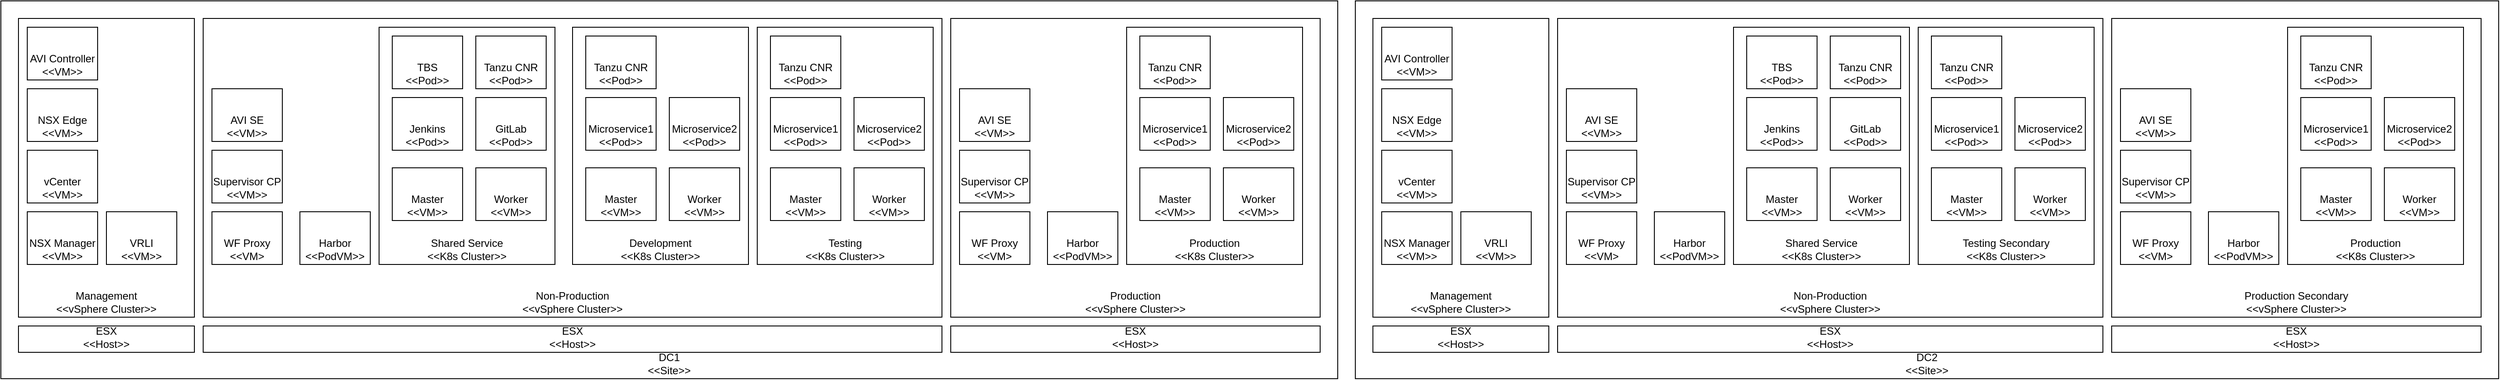 <mxfile version="14.9.8"><diagram id="qAm4BBfvQx0zoS3KFt7O" name="Page-1"><mxGraphModel dx="1828" dy="1182" grid="1" gridSize="10" guides="1" tooltips="1" connect="1" arrows="1" fold="1" page="1" pageScale="1" pageWidth="827" pageHeight="1169" math="0" shadow="0"><root><mxCell id="0"/><mxCell id="1" parent="0"/><mxCell id="jFQtCFHf7RdMypHE_TrT-1" value="DC1&lt;br&gt;&amp;lt;&amp;lt;Site&amp;gt;&amp;gt;" style="rounded=0;whiteSpace=wrap;html=1;verticalAlign=bottom;" vertex="1" parent="1"><mxGeometry x="40" y="40" width="1520" height="430" as="geometry"/></mxCell><mxCell id="jFQtCFHf7RdMypHE_TrT-2" value="Management &lt;br&gt;&amp;lt;&amp;lt;vSphere Cluster&amp;gt;&amp;gt;" style="rounded=0;whiteSpace=wrap;html=1;horizontal=1;verticalAlign=bottom;" vertex="1" parent="1"><mxGeometry x="60" y="60" width="200" height="340" as="geometry"/></mxCell><mxCell id="jFQtCFHf7RdMypHE_TrT-3" value="ESX&lt;br&gt;&amp;lt;&amp;lt;Host&amp;gt;&amp;gt;" style="rounded=0;whiteSpace=wrap;html=1;verticalAlign=bottom;" vertex="1" parent="1"><mxGeometry x="60" y="410" width="200" height="30" as="geometry"/></mxCell><mxCell id="jFQtCFHf7RdMypHE_TrT-4" value="ESX&lt;br&gt;&amp;lt;&amp;lt;Host&amp;gt;&amp;gt;" style="rounded=0;whiteSpace=wrap;html=1;verticalAlign=bottom;" vertex="1" parent="1"><mxGeometry x="270" y="410" width="840" height="30" as="geometry"/></mxCell><mxCell id="jFQtCFHf7RdMypHE_TrT-6" value="vCenter&lt;br&gt;&amp;lt;&amp;lt;VM&amp;gt;&amp;gt;" style="rounded=0;whiteSpace=wrap;html=1;verticalAlign=bottom;" vertex="1" parent="1"><mxGeometry x="70" y="210" width="80" height="60" as="geometry"/></mxCell><mxCell id="jFQtCFHf7RdMypHE_TrT-7" value="NSX Manager&lt;br&gt;&amp;lt;&amp;lt;VM&amp;gt;&amp;gt;" style="rounded=0;whiteSpace=wrap;html=1;verticalAlign=bottom;" vertex="1" parent="1"><mxGeometry x="70" y="280" width="80" height="60" as="geometry"/></mxCell><mxCell id="jFQtCFHf7RdMypHE_TrT-8" value="NSX Edge&lt;br&gt;&amp;lt;&amp;lt;VM&amp;gt;&amp;gt;" style="rounded=0;whiteSpace=wrap;html=1;verticalAlign=bottom;" vertex="1" parent="1"><mxGeometry x="70" y="140" width="80" height="60" as="geometry"/></mxCell><mxCell id="jFQtCFHf7RdMypHE_TrT-9" value="AVI Controller&lt;br&gt;&amp;lt;&amp;lt;VM&amp;gt;&amp;gt;" style="rounded=0;whiteSpace=wrap;html=1;verticalAlign=bottom;" vertex="1" parent="1"><mxGeometry x="70" y="70" width="80" height="60" as="geometry"/></mxCell><mxCell id="jFQtCFHf7RdMypHE_TrT-10" value="VRLI&lt;br&gt;&amp;lt;&amp;lt;VM&amp;gt;&amp;gt;" style="rounded=0;whiteSpace=wrap;html=1;verticalAlign=bottom;" vertex="1" parent="1"><mxGeometry x="160" y="280" width="80" height="60" as="geometry"/></mxCell><mxCell id="jFQtCFHf7RdMypHE_TrT-11" value="Non-Production&lt;br&gt;&amp;lt;&amp;lt;vSphere Cluster&amp;gt;&amp;gt;" style="rounded=0;whiteSpace=wrap;html=1;horizontal=1;verticalAlign=bottom;" vertex="1" parent="1"><mxGeometry x="270" y="60" width="840" height="340" as="geometry"/></mxCell><mxCell id="jFQtCFHf7RdMypHE_TrT-12" value="WF Proxy&lt;br&gt;&amp;lt;&amp;lt;VM&amp;gt;" style="rounded=0;whiteSpace=wrap;html=1;verticalAlign=bottom;" vertex="1" parent="1"><mxGeometry x="280" y="280" width="80" height="60" as="geometry"/></mxCell><mxCell id="jFQtCFHf7RdMypHE_TrT-13" value="Supervisor CP&lt;br&gt;&amp;lt;&amp;lt;VM&amp;gt;&amp;gt;" style="rounded=0;whiteSpace=wrap;html=1;verticalAlign=bottom;" vertex="1" parent="1"><mxGeometry x="280" y="210" width="80" height="60" as="geometry"/></mxCell><mxCell id="jFQtCFHf7RdMypHE_TrT-14" value="Harbor&lt;br&gt;&amp;lt;&amp;lt;PodVM&amp;gt;&amp;gt;" style="rounded=0;whiteSpace=wrap;html=1;verticalAlign=bottom;" vertex="1" parent="1"><mxGeometry x="380" y="280" width="80" height="60" as="geometry"/></mxCell><mxCell id="jFQtCFHf7RdMypHE_TrT-15" value="AVI SE&lt;br&gt;&amp;lt;&amp;lt;VM&amp;gt;&amp;gt;" style="rounded=0;whiteSpace=wrap;html=1;verticalAlign=bottom;" vertex="1" parent="1"><mxGeometry x="280" y="140" width="80" height="60" as="geometry"/></mxCell><mxCell id="jFQtCFHf7RdMypHE_TrT-16" value="Shared Service&lt;br&gt;&amp;lt;&amp;lt;K8s Cluster&amp;gt;&amp;gt;" style="rounded=0;whiteSpace=wrap;html=1;verticalAlign=bottom;" vertex="1" parent="1"><mxGeometry x="470" y="70" width="200" height="270" as="geometry"/></mxCell><mxCell id="jFQtCFHf7RdMypHE_TrT-17" value="Master&lt;br&gt;&amp;lt;&amp;lt;VM&amp;gt;&amp;gt;" style="rounded=0;whiteSpace=wrap;html=1;verticalAlign=bottom;" vertex="1" parent="1"><mxGeometry x="485" y="230" width="80" height="60" as="geometry"/></mxCell><mxCell id="jFQtCFHf7RdMypHE_TrT-18" value="Worker&lt;br&gt;&amp;lt;&amp;lt;VM&amp;gt;&amp;gt;" style="rounded=0;whiteSpace=wrap;html=1;verticalAlign=bottom;" vertex="1" parent="1"><mxGeometry x="580" y="230" width="80" height="60" as="geometry"/></mxCell><mxCell id="jFQtCFHf7RdMypHE_TrT-19" value="Jenkins&lt;br&gt;&amp;lt;&amp;lt;Pod&amp;gt;&amp;gt;" style="rounded=0;whiteSpace=wrap;html=1;verticalAlign=bottom;" vertex="1" parent="1"><mxGeometry x="485" y="150" width="80" height="60" as="geometry"/></mxCell><mxCell id="jFQtCFHf7RdMypHE_TrT-20" value="GitLab&lt;br&gt;&amp;lt;&amp;lt;Pod&amp;gt;&amp;gt;" style="rounded=0;whiteSpace=wrap;html=1;verticalAlign=bottom;" vertex="1" parent="1"><mxGeometry x="580" y="150" width="80" height="60" as="geometry"/></mxCell><mxCell id="jFQtCFHf7RdMypHE_TrT-21" value="Development&lt;br&gt;&amp;lt;&amp;lt;K8s Cluster&amp;gt;&amp;gt;" style="rounded=0;whiteSpace=wrap;html=1;verticalAlign=bottom;" vertex="1" parent="1"><mxGeometry x="690" y="70" width="200" height="270" as="geometry"/></mxCell><mxCell id="jFQtCFHf7RdMypHE_TrT-22" value="Master&lt;br&gt;&amp;lt;&amp;lt;VM&amp;gt;&amp;gt;" style="rounded=0;whiteSpace=wrap;html=1;verticalAlign=bottom;" vertex="1" parent="1"><mxGeometry x="705" y="230" width="80" height="60" as="geometry"/></mxCell><mxCell id="jFQtCFHf7RdMypHE_TrT-23" value="Worker&lt;br&gt;&amp;lt;&amp;lt;VM&amp;gt;&amp;gt;" style="rounded=0;whiteSpace=wrap;html=1;verticalAlign=bottom;" vertex="1" parent="1"><mxGeometry x="800" y="230" width="80" height="60" as="geometry"/></mxCell><mxCell id="jFQtCFHf7RdMypHE_TrT-24" value="Microservice1&lt;br&gt;&amp;lt;&amp;lt;Pod&amp;gt;&amp;gt;" style="rounded=0;whiteSpace=wrap;html=1;verticalAlign=bottom;" vertex="1" parent="1"><mxGeometry x="705" y="150" width="80" height="60" as="geometry"/></mxCell><mxCell id="jFQtCFHf7RdMypHE_TrT-25" value="Microservice2&lt;br&gt;&amp;lt;&amp;lt;Pod&amp;gt;&amp;gt;" style="rounded=0;whiteSpace=wrap;html=1;verticalAlign=bottom;" vertex="1" parent="1"><mxGeometry x="800" y="150" width="80" height="60" as="geometry"/></mxCell><mxCell id="jFQtCFHf7RdMypHE_TrT-26" value="ESX&lt;br&gt;&amp;lt;&amp;lt;Host&amp;gt;&amp;gt;" style="rounded=0;whiteSpace=wrap;html=1;verticalAlign=bottom;" vertex="1" parent="1"><mxGeometry x="1120" y="410" width="420" height="30" as="geometry"/></mxCell><mxCell id="jFQtCFHf7RdMypHE_TrT-27" value="Production&lt;br&gt;&amp;lt;&amp;lt;vSphere Cluster&amp;gt;&amp;gt;" style="rounded=0;whiteSpace=wrap;html=1;horizontal=1;verticalAlign=bottom;" vertex="1" parent="1"><mxGeometry x="1120" y="60" width="420" height="340" as="geometry"/></mxCell><mxCell id="jFQtCFHf7RdMypHE_TrT-28" value="WF Proxy&lt;br&gt;&amp;lt;&amp;lt;VM&amp;gt;" style="rounded=0;whiteSpace=wrap;html=1;verticalAlign=bottom;" vertex="1" parent="1"><mxGeometry x="1130" y="280" width="80" height="60" as="geometry"/></mxCell><mxCell id="jFQtCFHf7RdMypHE_TrT-29" value="Supervisor CP&lt;br&gt;&amp;lt;&amp;lt;VM&amp;gt;&amp;gt;" style="rounded=0;whiteSpace=wrap;html=1;verticalAlign=bottom;" vertex="1" parent="1"><mxGeometry x="1130" y="210" width="80" height="60" as="geometry"/></mxCell><mxCell id="jFQtCFHf7RdMypHE_TrT-30" value="Harbor&lt;br&gt;&amp;lt;&amp;lt;PodVM&amp;gt;&amp;gt;" style="rounded=0;whiteSpace=wrap;html=1;verticalAlign=bottom;" vertex="1" parent="1"><mxGeometry x="1230" y="280" width="80" height="60" as="geometry"/></mxCell><mxCell id="jFQtCFHf7RdMypHE_TrT-31" value="AVI SE&lt;br&gt;&amp;lt;&amp;lt;VM&amp;gt;&amp;gt;" style="rounded=0;whiteSpace=wrap;html=1;verticalAlign=bottom;" vertex="1" parent="1"><mxGeometry x="1130" y="140" width="80" height="60" as="geometry"/></mxCell><mxCell id="jFQtCFHf7RdMypHE_TrT-37" value="Production&lt;br&gt;&amp;lt;&amp;lt;K8s Cluster&amp;gt;&amp;gt;" style="rounded=0;whiteSpace=wrap;html=1;verticalAlign=bottom;" vertex="1" parent="1"><mxGeometry x="1320" y="70" width="200" height="270" as="geometry"/></mxCell><mxCell id="jFQtCFHf7RdMypHE_TrT-38" value="Master&lt;br&gt;&amp;lt;&amp;lt;VM&amp;gt;&amp;gt;" style="rounded=0;whiteSpace=wrap;html=1;verticalAlign=bottom;" vertex="1" parent="1"><mxGeometry x="1335" y="230" width="80" height="60" as="geometry"/></mxCell><mxCell id="jFQtCFHf7RdMypHE_TrT-39" value="Worker&lt;br&gt;&amp;lt;&amp;lt;VM&amp;gt;&amp;gt;" style="rounded=0;whiteSpace=wrap;html=1;verticalAlign=bottom;" vertex="1" parent="1"><mxGeometry x="1430" y="230" width="80" height="60" as="geometry"/></mxCell><mxCell id="jFQtCFHf7RdMypHE_TrT-40" value="Microservice1&lt;br&gt;&amp;lt;&amp;lt;Pod&amp;gt;&amp;gt;" style="rounded=0;whiteSpace=wrap;html=1;verticalAlign=bottom;" vertex="1" parent="1"><mxGeometry x="1335" y="150" width="80" height="60" as="geometry"/></mxCell><mxCell id="jFQtCFHf7RdMypHE_TrT-41" value="Microservice2&lt;br&gt;&amp;lt;&amp;lt;Pod&amp;gt;&amp;gt;" style="rounded=0;whiteSpace=wrap;html=1;verticalAlign=bottom;" vertex="1" parent="1"><mxGeometry x="1430" y="150" width="80" height="60" as="geometry"/></mxCell><mxCell id="jFQtCFHf7RdMypHE_TrT-42" value="TBS&lt;br&gt;&amp;lt;&amp;lt;Pod&amp;gt;&amp;gt;" style="rounded=0;whiteSpace=wrap;html=1;verticalAlign=bottom;" vertex="1" parent="1"><mxGeometry x="485" y="80" width="80" height="60" as="geometry"/></mxCell><mxCell id="jFQtCFHf7RdMypHE_TrT-43" value="Tanzu CNR&lt;br&gt;&amp;lt;&amp;lt;Pod&amp;gt;&amp;gt;" style="rounded=0;whiteSpace=wrap;html=1;verticalAlign=bottom;" vertex="1" parent="1"><mxGeometry x="705" y="80" width="80" height="60" as="geometry"/></mxCell><mxCell id="jFQtCFHf7RdMypHE_TrT-44" value="Tanzu CNR&lt;br&gt;&amp;lt;&amp;lt;Pod&amp;gt;&amp;gt;" style="rounded=0;whiteSpace=wrap;html=1;verticalAlign=bottom;" vertex="1" parent="1"><mxGeometry x="580" y="80" width="80" height="60" as="geometry"/></mxCell><mxCell id="jFQtCFHf7RdMypHE_TrT-45" value="Tanzu CNR&lt;br&gt;&amp;lt;&amp;lt;Pod&amp;gt;&amp;gt;" style="rounded=0;whiteSpace=wrap;html=1;verticalAlign=bottom;" vertex="1" parent="1"><mxGeometry x="1335" y="80" width="80" height="60" as="geometry"/></mxCell><mxCell id="jFQtCFHf7RdMypHE_TrT-46" value="Testing&lt;br&gt;&amp;lt;&amp;lt;K8s Cluster&amp;gt;&amp;gt;" style="rounded=0;whiteSpace=wrap;html=1;verticalAlign=bottom;" vertex="1" parent="1"><mxGeometry x="900" y="70" width="200" height="270" as="geometry"/></mxCell><mxCell id="jFQtCFHf7RdMypHE_TrT-47" value="Master&lt;br&gt;&amp;lt;&amp;lt;VM&amp;gt;&amp;gt;" style="rounded=0;whiteSpace=wrap;html=1;verticalAlign=bottom;" vertex="1" parent="1"><mxGeometry x="915" y="230" width="80" height="60" as="geometry"/></mxCell><mxCell id="jFQtCFHf7RdMypHE_TrT-48" value="Worker&lt;br&gt;&amp;lt;&amp;lt;VM&amp;gt;&amp;gt;" style="rounded=0;whiteSpace=wrap;html=1;verticalAlign=bottom;" vertex="1" parent="1"><mxGeometry x="1010" y="230" width="80" height="60" as="geometry"/></mxCell><mxCell id="jFQtCFHf7RdMypHE_TrT-49" value="Microservice1&lt;br&gt;&amp;lt;&amp;lt;Pod&amp;gt;&amp;gt;" style="rounded=0;whiteSpace=wrap;html=1;verticalAlign=bottom;" vertex="1" parent="1"><mxGeometry x="915" y="150" width="80" height="60" as="geometry"/></mxCell><mxCell id="jFQtCFHf7RdMypHE_TrT-50" value="Microservice2&lt;br&gt;&amp;lt;&amp;lt;Pod&amp;gt;&amp;gt;" style="rounded=0;whiteSpace=wrap;html=1;verticalAlign=bottom;" vertex="1" parent="1"><mxGeometry x="1010" y="150" width="80" height="60" as="geometry"/></mxCell><mxCell id="jFQtCFHf7RdMypHE_TrT-51" value="Tanzu CNR&lt;br&gt;&amp;lt;&amp;lt;Pod&amp;gt;&amp;gt;" style="rounded=0;whiteSpace=wrap;html=1;verticalAlign=bottom;" vertex="1" parent="1"><mxGeometry x="915" y="80" width="80" height="60" as="geometry"/></mxCell><mxCell id="jFQtCFHf7RdMypHE_TrT-52" value="DC2&lt;br&gt;&amp;lt;&amp;lt;Site&amp;gt;&amp;gt;" style="rounded=0;whiteSpace=wrap;html=1;verticalAlign=bottom;" vertex="1" parent="1"><mxGeometry x="1580" y="40" width="1300" height="430" as="geometry"/></mxCell><mxCell id="jFQtCFHf7RdMypHE_TrT-53" value="Management &lt;br&gt;&amp;lt;&amp;lt;vSphere Cluster&amp;gt;&amp;gt;" style="rounded=0;whiteSpace=wrap;html=1;horizontal=1;verticalAlign=bottom;" vertex="1" parent="1"><mxGeometry x="1600" y="60" width="200" height="340" as="geometry"/></mxCell><mxCell id="jFQtCFHf7RdMypHE_TrT-54" value="ESX&lt;br&gt;&amp;lt;&amp;lt;Host&amp;gt;&amp;gt;" style="rounded=0;whiteSpace=wrap;html=1;verticalAlign=bottom;" vertex="1" parent="1"><mxGeometry x="1600" y="410" width="200" height="30" as="geometry"/></mxCell><mxCell id="jFQtCFHf7RdMypHE_TrT-55" value="ESX&lt;br&gt;&amp;lt;&amp;lt;Host&amp;gt;&amp;gt;" style="rounded=0;whiteSpace=wrap;html=1;verticalAlign=bottom;" vertex="1" parent="1"><mxGeometry x="1810" y="410" width="620" height="30" as="geometry"/></mxCell><mxCell id="jFQtCFHf7RdMypHE_TrT-56" value="vCenter&lt;br&gt;&amp;lt;&amp;lt;VM&amp;gt;&amp;gt;" style="rounded=0;whiteSpace=wrap;html=1;verticalAlign=bottom;" vertex="1" parent="1"><mxGeometry x="1610" y="210" width="80" height="60" as="geometry"/></mxCell><mxCell id="jFQtCFHf7RdMypHE_TrT-57" value="NSX Manager&lt;br&gt;&amp;lt;&amp;lt;VM&amp;gt;&amp;gt;" style="rounded=0;whiteSpace=wrap;html=1;verticalAlign=bottom;" vertex="1" parent="1"><mxGeometry x="1610" y="280" width="80" height="60" as="geometry"/></mxCell><mxCell id="jFQtCFHf7RdMypHE_TrT-58" value="NSX Edge&lt;br&gt;&amp;lt;&amp;lt;VM&amp;gt;&amp;gt;" style="rounded=0;whiteSpace=wrap;html=1;verticalAlign=bottom;" vertex="1" parent="1"><mxGeometry x="1610" y="140" width="80" height="60" as="geometry"/></mxCell><mxCell id="jFQtCFHf7RdMypHE_TrT-59" value="AVI Controller&lt;br&gt;&amp;lt;&amp;lt;VM&amp;gt;&amp;gt;" style="rounded=0;whiteSpace=wrap;html=1;verticalAlign=bottom;" vertex="1" parent="1"><mxGeometry x="1610" y="70" width="80" height="60" as="geometry"/></mxCell><mxCell id="jFQtCFHf7RdMypHE_TrT-60" value="VRLI&lt;br&gt;&amp;lt;&amp;lt;VM&amp;gt;&amp;gt;" style="rounded=0;whiteSpace=wrap;html=1;verticalAlign=bottom;" vertex="1" parent="1"><mxGeometry x="1700" y="280" width="80" height="60" as="geometry"/></mxCell><mxCell id="jFQtCFHf7RdMypHE_TrT-61" value="Non-Production&lt;br&gt;&amp;lt;&amp;lt;vSphere Cluster&amp;gt;&amp;gt;" style="rounded=0;whiteSpace=wrap;html=1;horizontal=1;verticalAlign=bottom;" vertex="1" parent="1"><mxGeometry x="1810" y="60" width="620" height="340" as="geometry"/></mxCell><mxCell id="jFQtCFHf7RdMypHE_TrT-62" value="WF Proxy&lt;br&gt;&amp;lt;&amp;lt;VM&amp;gt;" style="rounded=0;whiteSpace=wrap;html=1;verticalAlign=bottom;" vertex="1" parent="1"><mxGeometry x="1820" y="280" width="80" height="60" as="geometry"/></mxCell><mxCell id="jFQtCFHf7RdMypHE_TrT-63" value="Supervisor CP&lt;br&gt;&amp;lt;&amp;lt;VM&amp;gt;&amp;gt;" style="rounded=0;whiteSpace=wrap;html=1;verticalAlign=bottom;" vertex="1" parent="1"><mxGeometry x="1820" y="210" width="80" height="60" as="geometry"/></mxCell><mxCell id="jFQtCFHf7RdMypHE_TrT-64" value="Harbor&lt;br&gt;&amp;lt;&amp;lt;PodVM&amp;gt;&amp;gt;" style="rounded=0;whiteSpace=wrap;html=1;verticalAlign=bottom;" vertex="1" parent="1"><mxGeometry x="1920" y="280" width="80" height="60" as="geometry"/></mxCell><mxCell id="jFQtCFHf7RdMypHE_TrT-65" value="AVI SE&lt;br&gt;&amp;lt;&amp;lt;VM&amp;gt;&amp;gt;" style="rounded=0;whiteSpace=wrap;html=1;verticalAlign=bottom;" vertex="1" parent="1"><mxGeometry x="1820" y="140" width="80" height="60" as="geometry"/></mxCell><mxCell id="jFQtCFHf7RdMypHE_TrT-66" value="Shared Service&lt;br&gt;&amp;lt;&amp;lt;K8s Cluster&amp;gt;&amp;gt;" style="rounded=0;whiteSpace=wrap;html=1;verticalAlign=bottom;" vertex="1" parent="1"><mxGeometry x="2010" y="70" width="200" height="270" as="geometry"/></mxCell><mxCell id="jFQtCFHf7RdMypHE_TrT-67" value="Master&lt;br&gt;&amp;lt;&amp;lt;VM&amp;gt;&amp;gt;" style="rounded=0;whiteSpace=wrap;html=1;verticalAlign=bottom;" vertex="1" parent="1"><mxGeometry x="2025" y="230" width="80" height="60" as="geometry"/></mxCell><mxCell id="jFQtCFHf7RdMypHE_TrT-68" value="Worker&lt;br&gt;&amp;lt;&amp;lt;VM&amp;gt;&amp;gt;" style="rounded=0;whiteSpace=wrap;html=1;verticalAlign=bottom;" vertex="1" parent="1"><mxGeometry x="2120" y="230" width="80" height="60" as="geometry"/></mxCell><mxCell id="jFQtCFHf7RdMypHE_TrT-69" value="Jenkins&lt;br&gt;&amp;lt;&amp;lt;Pod&amp;gt;&amp;gt;" style="rounded=0;whiteSpace=wrap;html=1;verticalAlign=bottom;" vertex="1" parent="1"><mxGeometry x="2025" y="150" width="80" height="60" as="geometry"/></mxCell><mxCell id="jFQtCFHf7RdMypHE_TrT-70" value="GitLab&lt;br&gt;&amp;lt;&amp;lt;Pod&amp;gt;&amp;gt;" style="rounded=0;whiteSpace=wrap;html=1;verticalAlign=bottom;" vertex="1" parent="1"><mxGeometry x="2120" y="150" width="80" height="60" as="geometry"/></mxCell><mxCell id="jFQtCFHf7RdMypHE_TrT-76" value="ESX&lt;br&gt;&amp;lt;&amp;lt;Host&amp;gt;&amp;gt;" style="rounded=0;whiteSpace=wrap;html=1;verticalAlign=bottom;" vertex="1" parent="1"><mxGeometry x="2440" y="410" width="420" height="30" as="geometry"/></mxCell><mxCell id="jFQtCFHf7RdMypHE_TrT-77" value="Production Secondary&lt;br&gt;&amp;lt;&amp;lt;vSphere Cluster&amp;gt;&amp;gt;" style="rounded=0;whiteSpace=wrap;html=1;horizontal=1;verticalAlign=bottom;" vertex="1" parent="1"><mxGeometry x="2440" y="60" width="420" height="340" as="geometry"/></mxCell><mxCell id="jFQtCFHf7RdMypHE_TrT-78" value="WF Proxy&lt;br&gt;&amp;lt;&amp;lt;VM&amp;gt;" style="rounded=0;whiteSpace=wrap;html=1;verticalAlign=bottom;" vertex="1" parent="1"><mxGeometry x="2450" y="280" width="80" height="60" as="geometry"/></mxCell><mxCell id="jFQtCFHf7RdMypHE_TrT-79" value="Supervisor CP&lt;br&gt;&amp;lt;&amp;lt;VM&amp;gt;&amp;gt;" style="rounded=0;whiteSpace=wrap;html=1;verticalAlign=bottom;" vertex="1" parent="1"><mxGeometry x="2450" y="210" width="80" height="60" as="geometry"/></mxCell><mxCell id="jFQtCFHf7RdMypHE_TrT-80" value="Harbor&lt;br&gt;&amp;lt;&amp;lt;PodVM&amp;gt;&amp;gt;" style="rounded=0;whiteSpace=wrap;html=1;verticalAlign=bottom;" vertex="1" parent="1"><mxGeometry x="2550" y="280" width="80" height="60" as="geometry"/></mxCell><mxCell id="jFQtCFHf7RdMypHE_TrT-81" value="AVI SE&lt;br&gt;&amp;lt;&amp;lt;VM&amp;gt;&amp;gt;" style="rounded=0;whiteSpace=wrap;html=1;verticalAlign=bottom;" vertex="1" parent="1"><mxGeometry x="2450" y="140" width="80" height="60" as="geometry"/></mxCell><mxCell id="jFQtCFHf7RdMypHE_TrT-82" value="Production&lt;br&gt;&amp;lt;&amp;lt;K8s Cluster&amp;gt;&amp;gt;" style="rounded=0;whiteSpace=wrap;html=1;verticalAlign=bottom;" vertex="1" parent="1"><mxGeometry x="2640" y="70" width="200" height="270" as="geometry"/></mxCell><mxCell id="jFQtCFHf7RdMypHE_TrT-83" value="Master&lt;br&gt;&amp;lt;&amp;lt;VM&amp;gt;&amp;gt;" style="rounded=0;whiteSpace=wrap;html=1;verticalAlign=bottom;" vertex="1" parent="1"><mxGeometry x="2655" y="230" width="80" height="60" as="geometry"/></mxCell><mxCell id="jFQtCFHf7RdMypHE_TrT-84" value="Worker&lt;br&gt;&amp;lt;&amp;lt;VM&amp;gt;&amp;gt;" style="rounded=0;whiteSpace=wrap;html=1;verticalAlign=bottom;" vertex="1" parent="1"><mxGeometry x="2750" y="230" width="80" height="60" as="geometry"/></mxCell><mxCell id="jFQtCFHf7RdMypHE_TrT-85" value="Microservice1&lt;br&gt;&amp;lt;&amp;lt;Pod&amp;gt;&amp;gt;" style="rounded=0;whiteSpace=wrap;html=1;verticalAlign=bottom;" vertex="1" parent="1"><mxGeometry x="2655" y="150" width="80" height="60" as="geometry"/></mxCell><mxCell id="jFQtCFHf7RdMypHE_TrT-86" value="Microservice2&lt;br&gt;&amp;lt;&amp;lt;Pod&amp;gt;&amp;gt;" style="rounded=0;whiteSpace=wrap;html=1;verticalAlign=bottom;" vertex="1" parent="1"><mxGeometry x="2750" y="150" width="80" height="60" as="geometry"/></mxCell><mxCell id="jFQtCFHf7RdMypHE_TrT-87" value="TBS&lt;br&gt;&amp;lt;&amp;lt;Pod&amp;gt;&amp;gt;" style="rounded=0;whiteSpace=wrap;html=1;verticalAlign=bottom;" vertex="1" parent="1"><mxGeometry x="2025" y="80" width="80" height="60" as="geometry"/></mxCell><mxCell id="jFQtCFHf7RdMypHE_TrT-89" value="Tanzu CNR&lt;br&gt;&amp;lt;&amp;lt;Pod&amp;gt;&amp;gt;" style="rounded=0;whiteSpace=wrap;html=1;verticalAlign=bottom;" vertex="1" parent="1"><mxGeometry x="2120" y="80" width="80" height="60" as="geometry"/></mxCell><mxCell id="jFQtCFHf7RdMypHE_TrT-90" value="Tanzu CNR&lt;br&gt;&amp;lt;&amp;lt;Pod&amp;gt;&amp;gt;" style="rounded=0;whiteSpace=wrap;html=1;verticalAlign=bottom;" vertex="1" parent="1"><mxGeometry x="2655" y="80" width="80" height="60" as="geometry"/></mxCell><mxCell id="jFQtCFHf7RdMypHE_TrT-91" value="Testing Secondary&lt;br&gt;&amp;lt;&amp;lt;K8s Cluster&amp;gt;&amp;gt;" style="rounded=0;whiteSpace=wrap;html=1;verticalAlign=bottom;" vertex="1" parent="1"><mxGeometry x="2220" y="70" width="200" height="270" as="geometry"/></mxCell><mxCell id="jFQtCFHf7RdMypHE_TrT-92" value="Master&lt;br&gt;&amp;lt;&amp;lt;VM&amp;gt;&amp;gt;" style="rounded=0;whiteSpace=wrap;html=1;verticalAlign=bottom;" vertex="1" parent="1"><mxGeometry x="2235" y="230" width="80" height="60" as="geometry"/></mxCell><mxCell id="jFQtCFHf7RdMypHE_TrT-93" value="Worker&lt;br&gt;&amp;lt;&amp;lt;VM&amp;gt;&amp;gt;" style="rounded=0;whiteSpace=wrap;html=1;verticalAlign=bottom;" vertex="1" parent="1"><mxGeometry x="2330" y="230" width="80" height="60" as="geometry"/></mxCell><mxCell id="jFQtCFHf7RdMypHE_TrT-94" value="Microservice1&lt;br&gt;&amp;lt;&amp;lt;Pod&amp;gt;&amp;gt;" style="rounded=0;whiteSpace=wrap;html=1;verticalAlign=bottom;" vertex="1" parent="1"><mxGeometry x="2235" y="150" width="80" height="60" as="geometry"/></mxCell><mxCell id="jFQtCFHf7RdMypHE_TrT-95" value="Microservice2&lt;br&gt;&amp;lt;&amp;lt;Pod&amp;gt;&amp;gt;" style="rounded=0;whiteSpace=wrap;html=1;verticalAlign=bottom;" vertex="1" parent="1"><mxGeometry x="2330" y="150" width="80" height="60" as="geometry"/></mxCell><mxCell id="jFQtCFHf7RdMypHE_TrT-96" value="Tanzu CNR&lt;br&gt;&amp;lt;&amp;lt;Pod&amp;gt;&amp;gt;" style="rounded=0;whiteSpace=wrap;html=1;verticalAlign=bottom;" vertex="1" parent="1"><mxGeometry x="2235" y="80" width="80" height="60" as="geometry"/></mxCell></root></mxGraphModel></diagram></mxfile>
